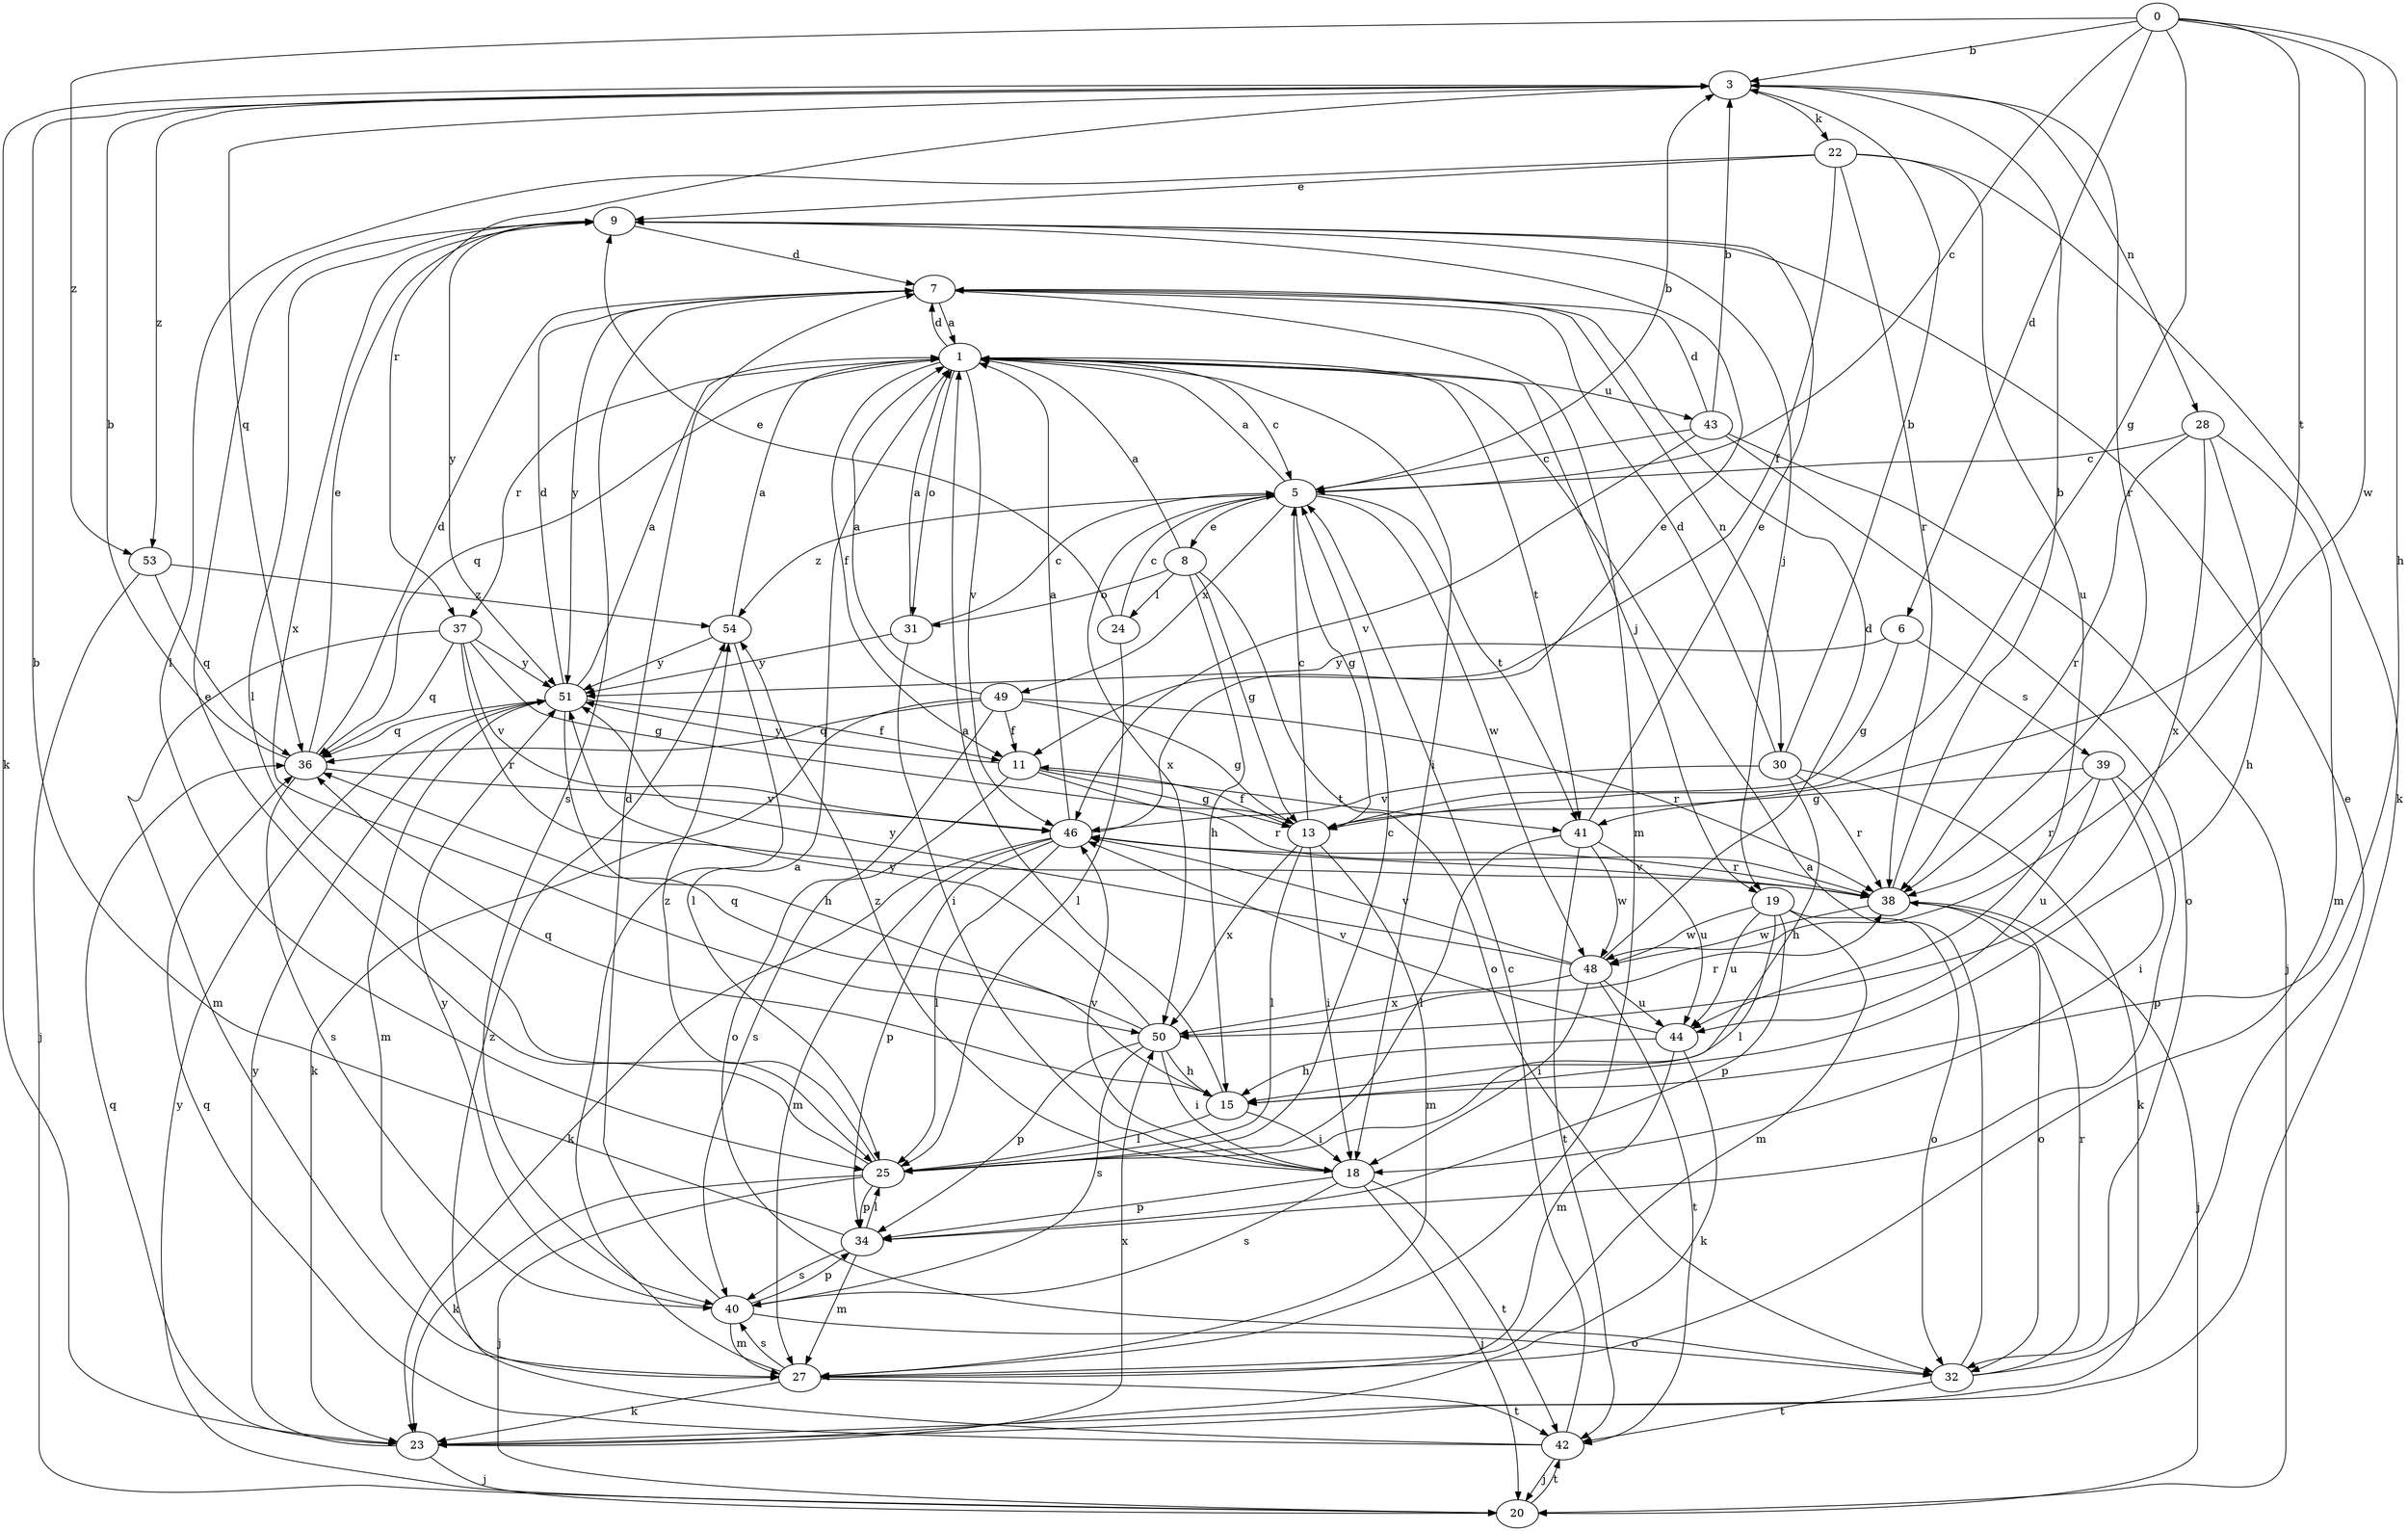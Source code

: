 strict digraph  {
0;
1;
3;
5;
6;
7;
8;
9;
11;
13;
15;
18;
19;
20;
22;
23;
24;
25;
27;
28;
30;
31;
32;
34;
36;
37;
38;
39;
40;
41;
42;
43;
44;
46;
48;
49;
50;
51;
53;
54;
0 -> 3  [label=b];
0 -> 5  [label=c];
0 -> 6  [label=d];
0 -> 13  [label=g];
0 -> 15  [label=h];
0 -> 41  [label=t];
0 -> 48  [label=w];
0 -> 53  [label=z];
1 -> 5  [label=c];
1 -> 7  [label=d];
1 -> 11  [label=f];
1 -> 18  [label=i];
1 -> 19  [label=j];
1 -> 31  [label=o];
1 -> 36  [label=q];
1 -> 37  [label=r];
1 -> 41  [label=t];
1 -> 43  [label=u];
1 -> 46  [label=v];
3 -> 22  [label=k];
3 -> 23  [label=k];
3 -> 28  [label=n];
3 -> 36  [label=q];
3 -> 37  [label=r];
3 -> 38  [label=r];
3 -> 53  [label=z];
5 -> 1  [label=a];
5 -> 3  [label=b];
5 -> 8  [label=e];
5 -> 13  [label=g];
5 -> 41  [label=t];
5 -> 48  [label=w];
5 -> 49  [label=x];
5 -> 50  [label=x];
5 -> 54  [label=z];
6 -> 13  [label=g];
6 -> 39  [label=s];
6 -> 51  [label=y];
7 -> 1  [label=a];
7 -> 27  [label=m];
7 -> 30  [label=n];
7 -> 40  [label=s];
7 -> 51  [label=y];
8 -> 1  [label=a];
8 -> 13  [label=g];
8 -> 15  [label=h];
8 -> 24  [label=l];
8 -> 31  [label=o];
8 -> 32  [label=o];
9 -> 7  [label=d];
9 -> 19  [label=j];
9 -> 25  [label=l];
9 -> 50  [label=x];
9 -> 51  [label=y];
11 -> 13  [label=g];
11 -> 38  [label=r];
11 -> 40  [label=s];
11 -> 41  [label=t];
11 -> 51  [label=y];
13 -> 5  [label=c];
13 -> 11  [label=f];
13 -> 18  [label=i];
13 -> 25  [label=l];
13 -> 27  [label=m];
13 -> 50  [label=x];
15 -> 1  [label=a];
15 -> 18  [label=i];
15 -> 25  [label=l];
15 -> 36  [label=q];
18 -> 20  [label=j];
18 -> 34  [label=p];
18 -> 40  [label=s];
18 -> 42  [label=t];
18 -> 46  [label=v];
18 -> 54  [label=z];
19 -> 25  [label=l];
19 -> 27  [label=m];
19 -> 32  [label=o];
19 -> 34  [label=p];
19 -> 44  [label=u];
19 -> 48  [label=w];
20 -> 42  [label=t];
20 -> 51  [label=y];
22 -> 9  [label=e];
22 -> 11  [label=f];
22 -> 23  [label=k];
22 -> 25  [label=l];
22 -> 38  [label=r];
22 -> 44  [label=u];
23 -> 20  [label=j];
23 -> 36  [label=q];
23 -> 50  [label=x];
23 -> 51  [label=y];
24 -> 5  [label=c];
24 -> 9  [label=e];
24 -> 25  [label=l];
25 -> 5  [label=c];
25 -> 9  [label=e];
25 -> 20  [label=j];
25 -> 23  [label=k];
25 -> 34  [label=p];
25 -> 54  [label=z];
27 -> 1  [label=a];
27 -> 23  [label=k];
27 -> 40  [label=s];
27 -> 42  [label=t];
28 -> 5  [label=c];
28 -> 15  [label=h];
28 -> 27  [label=m];
28 -> 38  [label=r];
28 -> 50  [label=x];
30 -> 3  [label=b];
30 -> 7  [label=d];
30 -> 15  [label=h];
30 -> 23  [label=k];
30 -> 38  [label=r];
30 -> 46  [label=v];
31 -> 1  [label=a];
31 -> 5  [label=c];
31 -> 18  [label=i];
31 -> 51  [label=y];
32 -> 1  [label=a];
32 -> 9  [label=e];
32 -> 38  [label=r];
32 -> 42  [label=t];
34 -> 3  [label=b];
34 -> 25  [label=l];
34 -> 27  [label=m];
34 -> 40  [label=s];
36 -> 3  [label=b];
36 -> 7  [label=d];
36 -> 9  [label=e];
36 -> 40  [label=s];
36 -> 46  [label=v];
37 -> 13  [label=g];
37 -> 27  [label=m];
37 -> 36  [label=q];
37 -> 38  [label=r];
37 -> 46  [label=v];
37 -> 51  [label=y];
38 -> 3  [label=b];
38 -> 20  [label=j];
38 -> 32  [label=o];
38 -> 46  [label=v];
38 -> 48  [label=w];
39 -> 13  [label=g];
39 -> 18  [label=i];
39 -> 34  [label=p];
39 -> 38  [label=r];
39 -> 44  [label=u];
40 -> 7  [label=d];
40 -> 27  [label=m];
40 -> 32  [label=o];
40 -> 34  [label=p];
40 -> 51  [label=y];
41 -> 9  [label=e];
41 -> 25  [label=l];
41 -> 42  [label=t];
41 -> 44  [label=u];
41 -> 48  [label=w];
42 -> 5  [label=c];
42 -> 20  [label=j];
42 -> 36  [label=q];
42 -> 54  [label=z];
43 -> 3  [label=b];
43 -> 5  [label=c];
43 -> 7  [label=d];
43 -> 20  [label=j];
43 -> 32  [label=o];
43 -> 46  [label=v];
44 -> 15  [label=h];
44 -> 23  [label=k];
44 -> 27  [label=m];
44 -> 46  [label=v];
46 -> 1  [label=a];
46 -> 9  [label=e];
46 -> 23  [label=k];
46 -> 25  [label=l];
46 -> 27  [label=m];
46 -> 34  [label=p];
46 -> 38  [label=r];
48 -> 7  [label=d];
48 -> 18  [label=i];
48 -> 42  [label=t];
48 -> 44  [label=u];
48 -> 46  [label=v];
48 -> 50  [label=x];
48 -> 51  [label=y];
49 -> 1  [label=a];
49 -> 11  [label=f];
49 -> 13  [label=g];
49 -> 23  [label=k];
49 -> 32  [label=o];
49 -> 36  [label=q];
49 -> 38  [label=r];
50 -> 15  [label=h];
50 -> 18  [label=i];
50 -> 34  [label=p];
50 -> 36  [label=q];
50 -> 38  [label=r];
50 -> 40  [label=s];
50 -> 51  [label=y];
51 -> 1  [label=a];
51 -> 7  [label=d];
51 -> 11  [label=f];
51 -> 15  [label=h];
51 -> 27  [label=m];
51 -> 36  [label=q];
53 -> 20  [label=j];
53 -> 36  [label=q];
53 -> 54  [label=z];
54 -> 1  [label=a];
54 -> 25  [label=l];
54 -> 51  [label=y];
}
